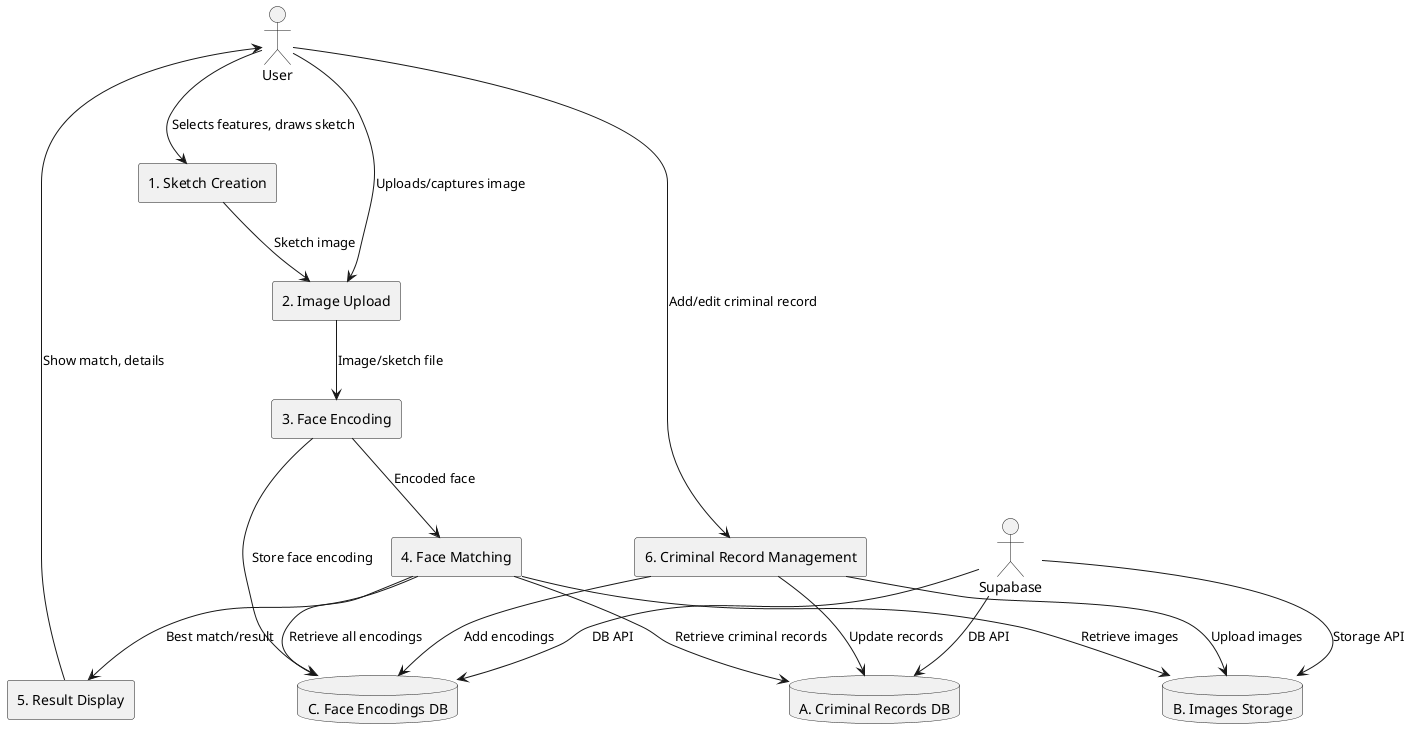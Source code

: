 @startuml
' Detective007 Forensic Sketch Creation and Criminal Detection System - Data Flow Diagram (DFD)
' Level 1 DFD: Shows main processes, data stores, external entities, and data flows

' External Entities
actor User as user
actor Supabase as supabase

' Processes
rectangle "1. Sketch Creation" as sketch_creation
rectangle "2. Image Upload" as image_upload
rectangle "3. Face Encoding" as face_encoding
rectangle "4. Face Matching" as face_matching
rectangle "5. Result Display" as result_display
rectangle "6. Criminal Record Management" as record_mgmt

' Data Stores
database "A. Criminal Records DB" as db_criminals
database "B. Images Storage" as db_images
database "C. Face Encodings DB" as db_encodings

' Data Flows
user --> sketch_creation : Selects features, draws sketch
user --> image_upload : Uploads/captures image
sketch_creation --> image_upload : Sketch image
image_upload --> face_encoding : Image/sketch file
face_encoding --> db_encodings : Store face encoding
face_encoding --> face_matching : Encoded face
face_matching --> db_encodings : Retrieve all encodings
face_matching --> db_criminals : Retrieve criminal records
face_matching --> db_images : Retrieve images
face_matching --> result_display : Best match/result
result_display --> user : Show match, details

' Admin/Operator flows
user --> record_mgmt : Add/edit criminal record
record_mgmt --> db_criminals : Update records
record_mgmt --> db_images : Upload images
record_mgmt --> db_encodings : Add encodings

' Supabase as backend
supabase --> db_criminals : DB API
supabase --> db_images : Storage API
supabase --> db_encodings : DB API

@enduml 